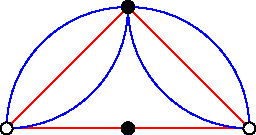 
size(128);
pair A = (0.0, 0.0);
pair B = (0.0, 1.0);

pair V = (1.0, 0.0);
pair U = (-1.0, 0.0);

draw(A -- U, red);
draw(A -- V, red);
draw(V{N} .. B{W}, blue);
draw(U{N} .. B{E}, blue);
draw(V{W} .. B{N}, blue);
draw(U{E} .. B{N}, blue);
draw(V -- B, red);
draw(U -- B, red);

filldraw(circle(A, 0.05), black, black);
filldraw(circle(B, 0.05), black, black);
filldraw(circle(V, 0.05), white, black);
filldraw(circle(U, 0.05), white, black);
